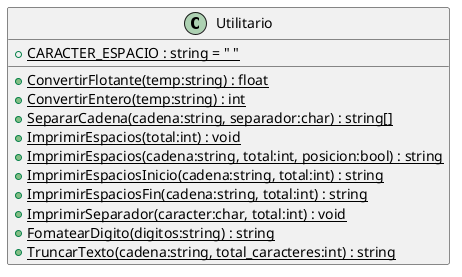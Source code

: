 @startuml
class Utilitario {
    + {static} CARACTER_ESPACIO : string = " "
    + {static} ConvertirFlotante(temp:string) : float
    + {static} ConvertirEntero(temp:string) : int
    + {static} SepararCadena(cadena:string, separador:char) : string[]
    + {static} ImprimirEspacios(total:int) : void
    + {static} ImprimirEspacios(cadena:string, total:int, posicion:bool) : string
    + {static} ImprimirEspaciosInicio(cadena:string, total:int) : string
    + {static} ImprimirEspaciosFin(cadena:string, total:int) : string
    + {static} ImprimirSeparador(caracter:char, total:int) : void
    + {static} FomatearDigito(digitos:string) : string
    + {static} TruncarTexto(cadena:string, total_caracteres:int) : string
}
@enduml
